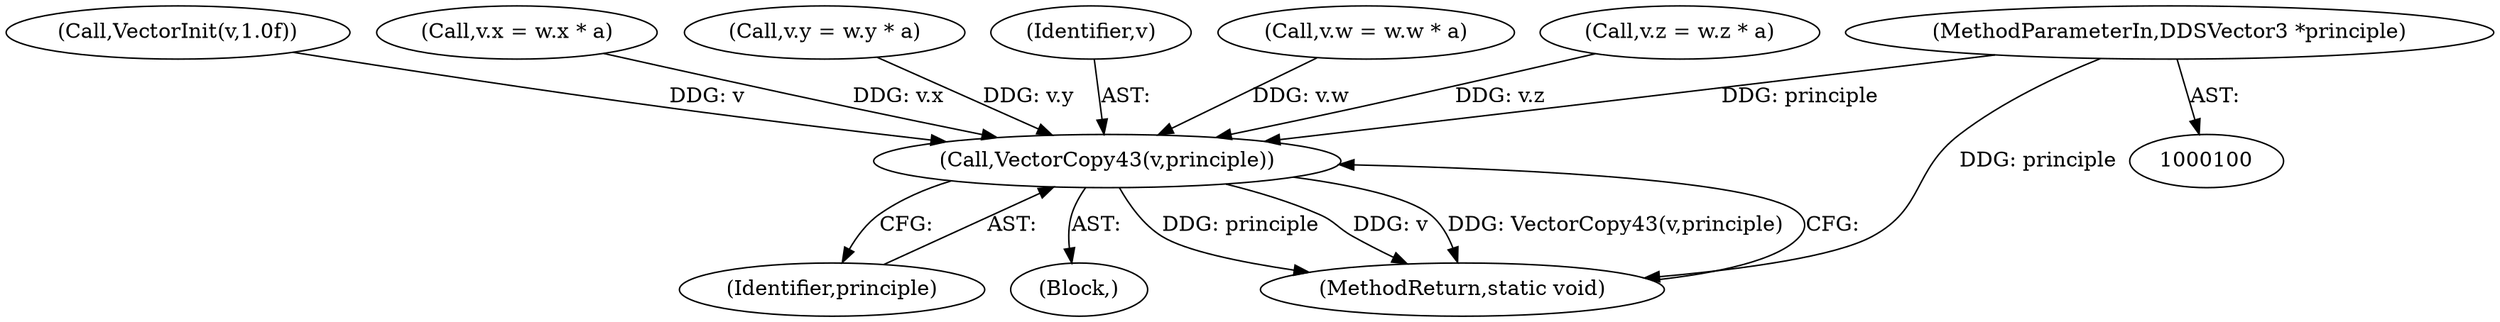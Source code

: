 digraph "0_ImageMagick_d7325bac173492b358417a0ad49fabad44447d52@pointer" {
"1000102" [label="(MethodParameterIn,DDSVector3 *principle)"];
"1000417" [label="(Call,VectorCopy43(v,principle))"];
"1000187" [label="(Call,VectorInit(v,1.0f))"];
"1000102" [label="(MethodParameterIn,DDSVector3 *principle)"];
"1000381" [label="(Call,v.x = w.x * a)"];
"1000390" [label="(Call,v.y = w.y * a)"];
"1000417" [label="(Call,VectorCopy43(v,principle))"];
"1000418" [label="(Identifier,v)"];
"1000408" [label="(Call,v.w = w.w * a)"];
"1000419" [label="(Identifier,principle)"];
"1000103" [label="(Block,)"];
"1000399" [label="(Call,v.z = w.z * a)"];
"1000420" [label="(MethodReturn,static void)"];
"1000102" -> "1000100"  [label="AST: "];
"1000102" -> "1000420"  [label="DDG: principle"];
"1000102" -> "1000417"  [label="DDG: principle"];
"1000417" -> "1000103"  [label="AST: "];
"1000417" -> "1000419"  [label="CFG: "];
"1000418" -> "1000417"  [label="AST: "];
"1000419" -> "1000417"  [label="AST: "];
"1000420" -> "1000417"  [label="CFG: "];
"1000417" -> "1000420"  [label="DDG: principle"];
"1000417" -> "1000420"  [label="DDG: v"];
"1000417" -> "1000420"  [label="DDG: VectorCopy43(v,principle)"];
"1000187" -> "1000417"  [label="DDG: v"];
"1000408" -> "1000417"  [label="DDG: v.w"];
"1000399" -> "1000417"  [label="DDG: v.z"];
"1000381" -> "1000417"  [label="DDG: v.x"];
"1000390" -> "1000417"  [label="DDG: v.y"];
}
